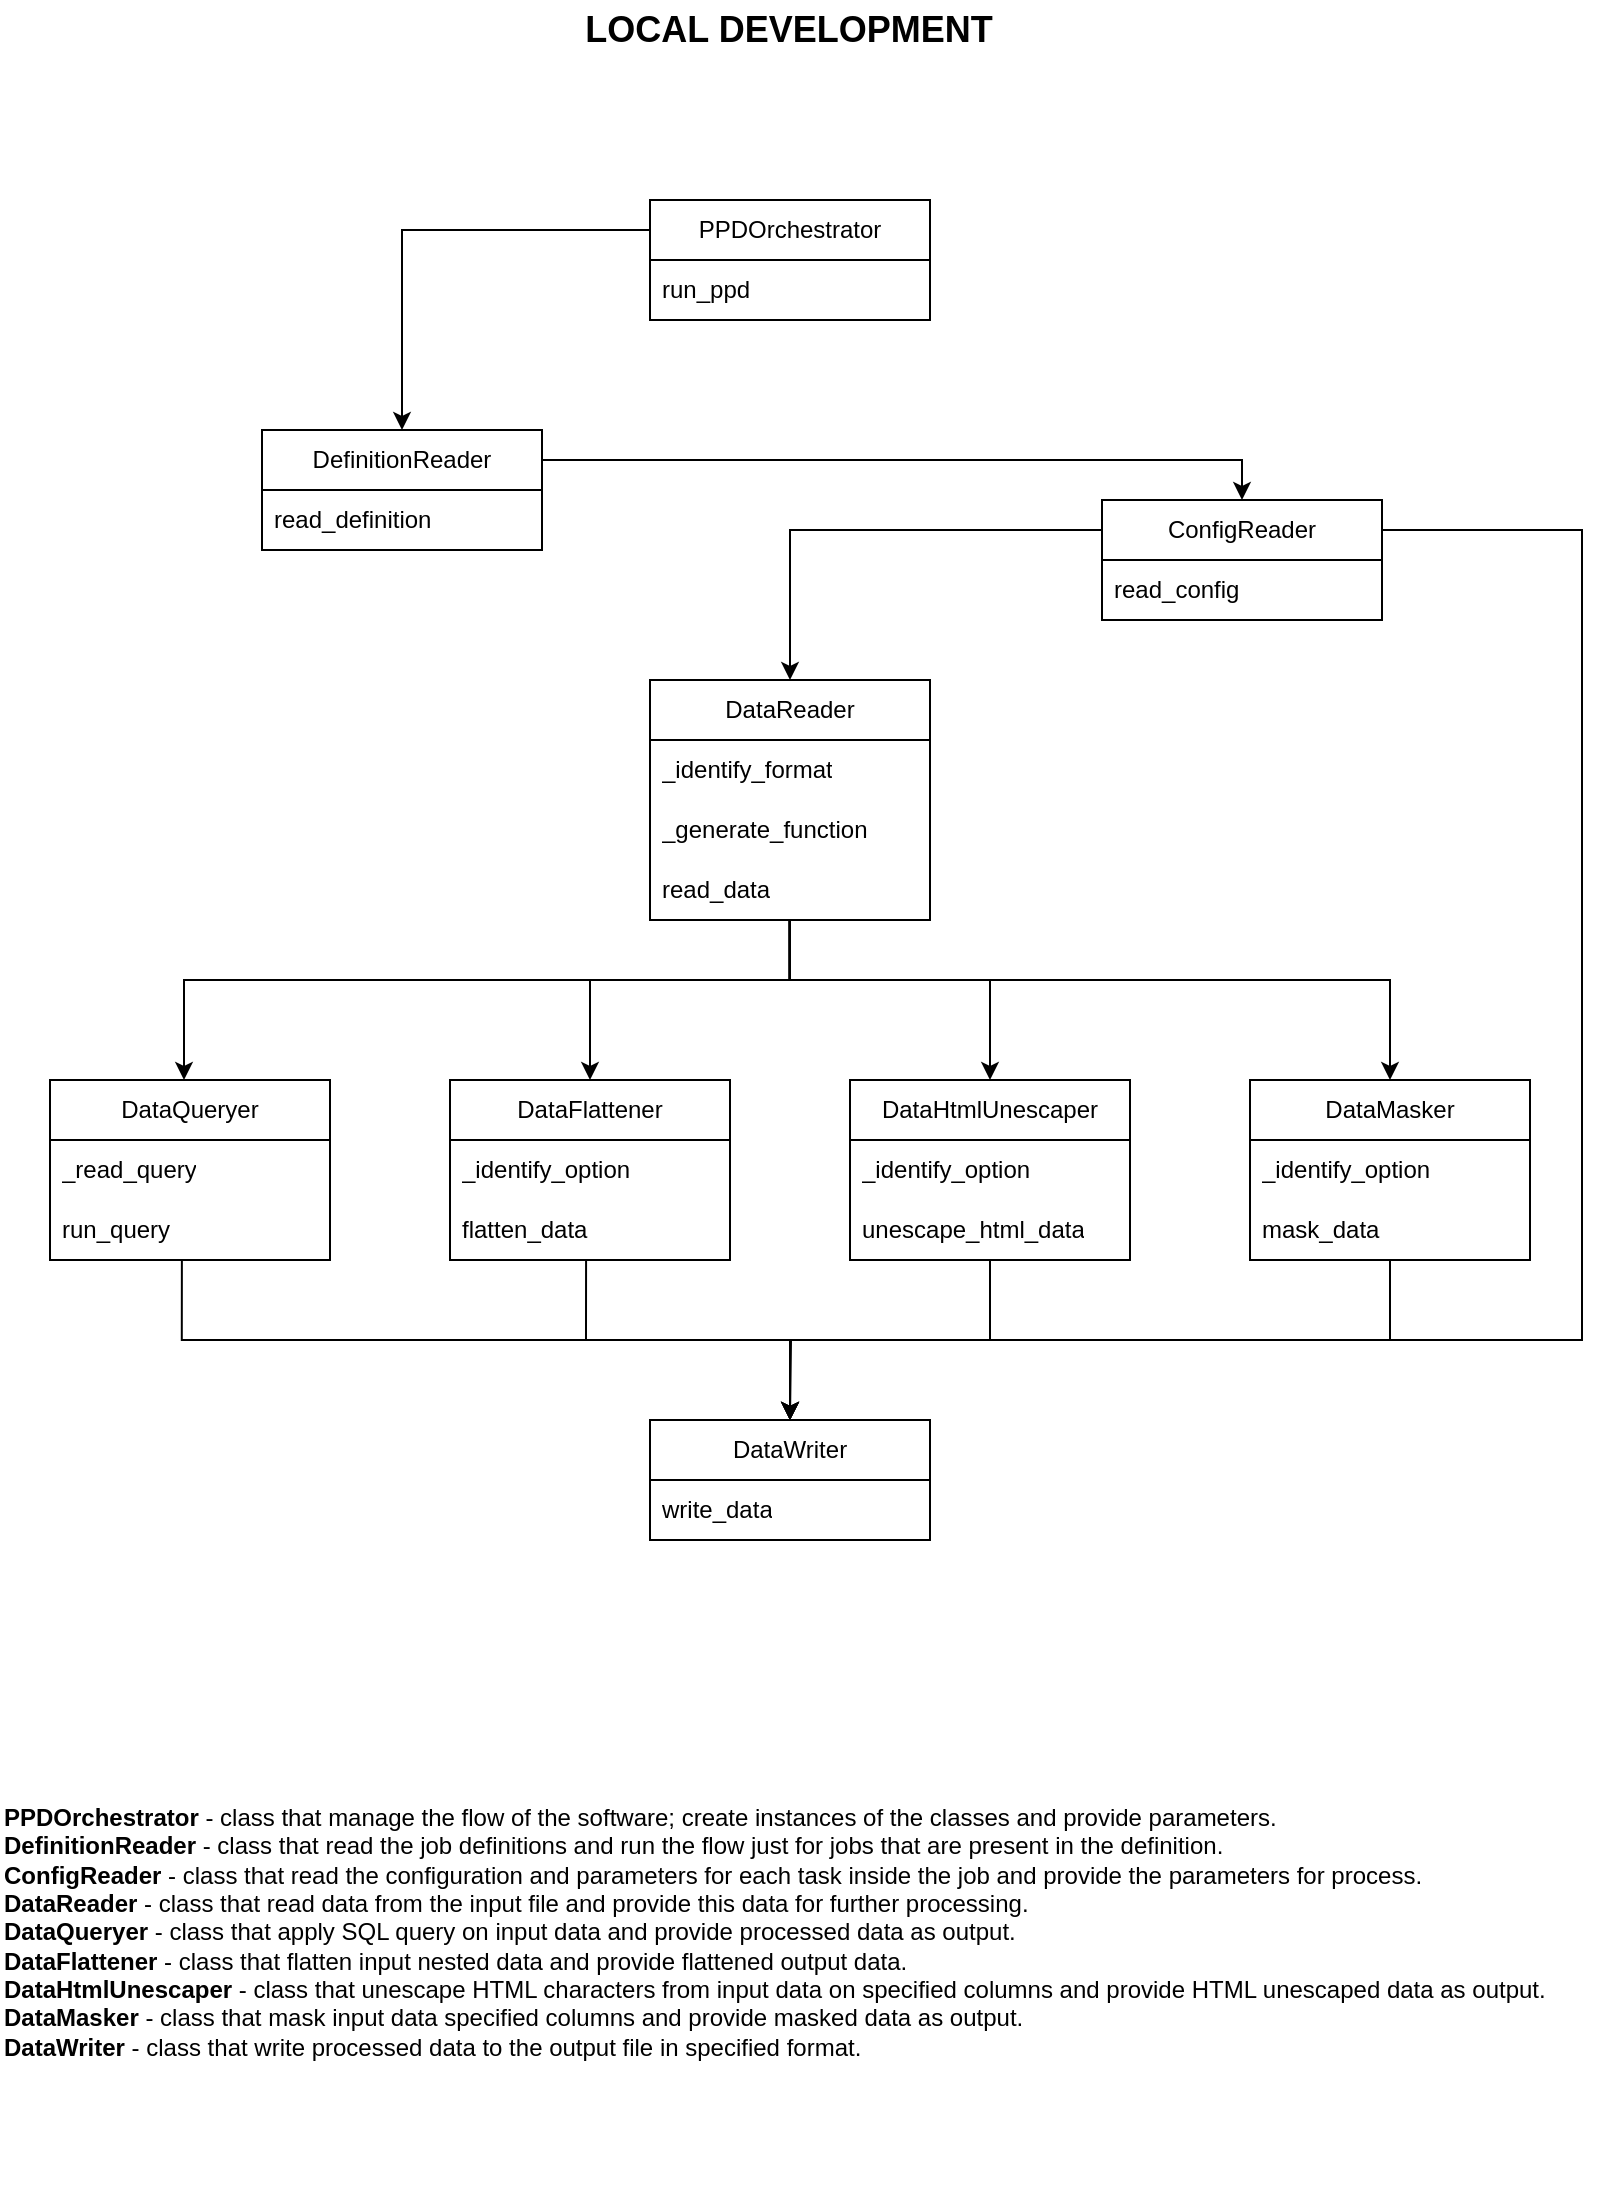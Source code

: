 <mxfile version="24.6.4" type="device">
  <diagram name="Page-1" id="IT2reVfVtaHP2_QXj5bb">
    <mxGraphModel dx="954" dy="640" grid="1" gridSize="10" guides="1" tooltips="1" connect="1" arrows="1" fold="1" page="1" pageScale="1" pageWidth="827" pageHeight="1169" math="0" shadow="0">
      <root>
        <mxCell id="0" />
        <mxCell id="1" parent="0" />
        <mxCell id="1daDKnlqkYOg5eeWBVvi-1" value="&lt;font style=&quot;font-size: 18px;&quot;&gt;&lt;b style=&quot;&quot;&gt;LOCAL DEVELOPMENT&lt;/b&gt;&lt;/font&gt;" style="text;html=1;align=center;verticalAlign=middle;whiteSpace=wrap;rounded=0;" vertex="1" parent="1">
          <mxGeometry x="303" y="39" width="221" height="30" as="geometry" />
        </mxCell>
        <mxCell id="1daDKnlqkYOg5eeWBVvi-39" value="" style="edgeStyle=orthogonalEdgeStyle;rounded=0;orthogonalLoop=1;jettySize=auto;html=1;exitX=0;exitY=0.25;exitDx=0;exitDy=0;entryX=0.5;entryY=0;entryDx=0;entryDy=0;" edge="1" parent="1" source="1daDKnlqkYOg5eeWBVvi-2" target="1daDKnlqkYOg5eeWBVvi-13">
          <mxGeometry relative="1" as="geometry">
            <mxPoint x="480" y="319" as="targetPoint" />
          </mxGeometry>
        </mxCell>
        <mxCell id="1daDKnlqkYOg5eeWBVvi-51" value="" style="edgeStyle=orthogonalEdgeStyle;rounded=0;orthogonalLoop=1;jettySize=auto;html=1;entryX=0.5;entryY=0;entryDx=0;entryDy=0;exitX=1;exitY=0.25;exitDx=0;exitDy=0;" edge="1" parent="1" source="1daDKnlqkYOg5eeWBVvi-2" target="1daDKnlqkYOg5eeWBVvi-17">
          <mxGeometry relative="1" as="geometry">
            <mxPoint x="800" y="319" as="targetPoint" />
            <Array as="points">
              <mxPoint x="810" y="304" />
              <mxPoint x="810" y="709" />
              <mxPoint x="414" y="709" />
            </Array>
          </mxGeometry>
        </mxCell>
        <mxCell id="1daDKnlqkYOg5eeWBVvi-2" value="ConfigReader" style="swimlane;fontStyle=0;childLayout=stackLayout;horizontal=1;startSize=30;horizontalStack=0;resizeParent=1;resizeParentMax=0;resizeLast=0;collapsible=1;marginBottom=0;whiteSpace=wrap;html=1;" vertex="1" parent="1">
          <mxGeometry x="570" y="289" width="140" height="60" as="geometry" />
        </mxCell>
        <mxCell id="1daDKnlqkYOg5eeWBVvi-3" value="read_config" style="text;strokeColor=none;fillColor=none;align=left;verticalAlign=middle;spacingLeft=4;spacingRight=4;overflow=hidden;points=[[0,0.5],[1,0.5]];portConstraint=eastwest;rotatable=0;whiteSpace=wrap;html=1;" vertex="1" parent="1daDKnlqkYOg5eeWBVvi-2">
          <mxGeometry y="30" width="140" height="30" as="geometry" />
        </mxCell>
        <mxCell id="1daDKnlqkYOg5eeWBVvi-37" value="" style="edgeStyle=orthogonalEdgeStyle;rounded=0;orthogonalLoop=1;jettySize=auto;html=1;entryX=0.5;entryY=0;entryDx=0;entryDy=0;exitX=1;exitY=0.25;exitDx=0;exitDy=0;" edge="1" parent="1" source="1daDKnlqkYOg5eeWBVvi-9" target="1daDKnlqkYOg5eeWBVvi-2">
          <mxGeometry relative="1" as="geometry">
            <mxPoint x="390" y="279" as="targetPoint" />
            <Array as="points">
              <mxPoint x="640" y="269" />
            </Array>
          </mxGeometry>
        </mxCell>
        <mxCell id="1daDKnlqkYOg5eeWBVvi-9" value="DefinitionReader" style="swimlane;fontStyle=0;childLayout=stackLayout;horizontal=1;startSize=30;horizontalStack=0;resizeParent=1;resizeParentMax=0;resizeLast=0;collapsible=1;marginBottom=0;whiteSpace=wrap;html=1;" vertex="1" parent="1">
          <mxGeometry x="150" y="254" width="140" height="60" as="geometry" />
        </mxCell>
        <mxCell id="1daDKnlqkYOg5eeWBVvi-10" value="read_definition" style="text;strokeColor=none;fillColor=none;align=left;verticalAlign=middle;spacingLeft=4;spacingRight=4;overflow=hidden;points=[[0,0.5],[1,0.5]];portConstraint=eastwest;rotatable=0;whiteSpace=wrap;html=1;" vertex="1" parent="1daDKnlqkYOg5eeWBVvi-9">
          <mxGeometry y="30" width="140" height="30" as="geometry" />
        </mxCell>
        <mxCell id="1daDKnlqkYOg5eeWBVvi-35" value="" style="edgeStyle=orthogonalEdgeStyle;rounded=0;orthogonalLoop=1;jettySize=auto;html=1;entryX=0.5;entryY=0;entryDx=0;entryDy=0;exitX=0;exitY=0.25;exitDx=0;exitDy=0;" edge="1" parent="1" source="1daDKnlqkYOg5eeWBVvi-11" target="1daDKnlqkYOg5eeWBVvi-9">
          <mxGeometry relative="1" as="geometry">
            <mxPoint x="254" y="169" as="targetPoint" />
          </mxGeometry>
        </mxCell>
        <mxCell id="1daDKnlqkYOg5eeWBVvi-11" value="PPDOrchestrator" style="swimlane;fontStyle=0;childLayout=stackLayout;horizontal=1;startSize=30;horizontalStack=0;resizeParent=1;resizeParentMax=0;resizeLast=0;collapsible=1;marginBottom=0;whiteSpace=wrap;html=1;" vertex="1" parent="1">
          <mxGeometry x="344" y="139" width="140" height="60" as="geometry" />
        </mxCell>
        <mxCell id="1daDKnlqkYOg5eeWBVvi-12" value="run_ppd" style="text;strokeColor=none;fillColor=none;align=left;verticalAlign=middle;spacingLeft=4;spacingRight=4;overflow=hidden;points=[[0,0.5],[1,0.5]];portConstraint=eastwest;rotatable=0;whiteSpace=wrap;html=1;" vertex="1" parent="1daDKnlqkYOg5eeWBVvi-11">
          <mxGeometry y="30" width="140" height="30" as="geometry" />
        </mxCell>
        <mxCell id="1daDKnlqkYOg5eeWBVvi-40" value="" style="edgeStyle=orthogonalEdgeStyle;rounded=0;orthogonalLoop=1;jettySize=auto;html=1;entryX=0.5;entryY=0;entryDx=0;entryDy=0;exitX=0.497;exitY=1.007;exitDx=0;exitDy=0;exitPerimeter=0;" edge="1" parent="1" source="1daDKnlqkYOg5eeWBVvi-16">
          <mxGeometry relative="1" as="geometry">
            <mxPoint x="410.86" y="499.21" as="sourcePoint" />
            <mxPoint x="111" y="579" as="targetPoint" />
            <Array as="points">
              <mxPoint x="414" y="529" />
              <mxPoint x="111" y="529" />
            </Array>
          </mxGeometry>
        </mxCell>
        <mxCell id="1daDKnlqkYOg5eeWBVvi-41" value="" style="edgeStyle=orthogonalEdgeStyle;rounded=0;orthogonalLoop=1;jettySize=auto;html=1;entryX=0.5;entryY=0;entryDx=0;entryDy=0;" edge="1" parent="1" source="1daDKnlqkYOg5eeWBVvi-13" target="1daDKnlqkYOg5eeWBVvi-30">
          <mxGeometry relative="1" as="geometry">
            <Array as="points">
              <mxPoint x="414" y="529" />
              <mxPoint x="514" y="529" />
            </Array>
          </mxGeometry>
        </mxCell>
        <mxCell id="1daDKnlqkYOg5eeWBVvi-42" value="" style="edgeStyle=orthogonalEdgeStyle;rounded=0;orthogonalLoop=1;jettySize=auto;html=1;entryX=0.5;entryY=0;entryDx=0;entryDy=0;" edge="1" parent="1" source="1daDKnlqkYOg5eeWBVvi-13" target="1daDKnlqkYOg5eeWBVvi-27">
          <mxGeometry relative="1" as="geometry">
            <Array as="points">
              <mxPoint x="414" y="529" />
              <mxPoint x="314" y="529" />
            </Array>
          </mxGeometry>
        </mxCell>
        <mxCell id="1daDKnlqkYOg5eeWBVvi-43" value="" style="edgeStyle=orthogonalEdgeStyle;rounded=0;orthogonalLoop=1;jettySize=auto;html=1;entryX=0.5;entryY=0;entryDx=0;entryDy=0;exitX=0.5;exitY=1;exitDx=0;exitDy=0;exitPerimeter=0;" edge="1" parent="1" source="1daDKnlqkYOg5eeWBVvi-16" target="1daDKnlqkYOg5eeWBVvi-21">
          <mxGeometry relative="1" as="geometry">
            <Array as="points">
              <mxPoint x="414" y="529" />
              <mxPoint x="714" y="529" />
            </Array>
          </mxGeometry>
        </mxCell>
        <mxCell id="1daDKnlqkYOg5eeWBVvi-13" value="DataReader" style="swimlane;fontStyle=0;childLayout=stackLayout;horizontal=1;startSize=30;horizontalStack=0;resizeParent=1;resizeParentMax=0;resizeLast=0;collapsible=1;marginBottom=0;whiteSpace=wrap;html=1;" vertex="1" parent="1">
          <mxGeometry x="344" y="379" width="140" height="120" as="geometry" />
        </mxCell>
        <mxCell id="1daDKnlqkYOg5eeWBVvi-14" value="_identify_format" style="text;strokeColor=none;fillColor=none;align=left;verticalAlign=middle;spacingLeft=4;spacingRight=4;overflow=hidden;points=[[0,0.5],[1,0.5]];portConstraint=eastwest;rotatable=0;whiteSpace=wrap;html=1;" vertex="1" parent="1daDKnlqkYOg5eeWBVvi-13">
          <mxGeometry y="30" width="140" height="30" as="geometry" />
        </mxCell>
        <mxCell id="1daDKnlqkYOg5eeWBVvi-15" value="_generate_function" style="text;strokeColor=none;fillColor=none;align=left;verticalAlign=middle;spacingLeft=4;spacingRight=4;overflow=hidden;points=[[0,0.5],[1,0.5]];portConstraint=eastwest;rotatable=0;whiteSpace=wrap;html=1;" vertex="1" parent="1daDKnlqkYOg5eeWBVvi-13">
          <mxGeometry y="60" width="140" height="30" as="geometry" />
        </mxCell>
        <mxCell id="1daDKnlqkYOg5eeWBVvi-16" value="read_data" style="text;strokeColor=none;fillColor=none;align=left;verticalAlign=middle;spacingLeft=4;spacingRight=4;overflow=hidden;points=[[0,0.5],[1,0.5]];portConstraint=eastwest;rotatable=0;whiteSpace=wrap;html=1;" vertex="1" parent="1daDKnlqkYOg5eeWBVvi-13">
          <mxGeometry y="90" width="140" height="30" as="geometry" />
        </mxCell>
        <mxCell id="1daDKnlqkYOg5eeWBVvi-17" value="DataWriter" style="swimlane;fontStyle=0;childLayout=stackLayout;horizontal=1;startSize=30;horizontalStack=0;resizeParent=1;resizeParentMax=0;resizeLast=0;collapsible=1;marginBottom=0;whiteSpace=wrap;html=1;" vertex="1" parent="1">
          <mxGeometry x="344" y="749" width="140" height="60" as="geometry" />
        </mxCell>
        <mxCell id="1daDKnlqkYOg5eeWBVvi-20" value="write_data" style="text;strokeColor=none;fillColor=none;align=left;verticalAlign=middle;spacingLeft=4;spacingRight=4;overflow=hidden;points=[[0,0.5],[1,0.5]];portConstraint=eastwest;rotatable=0;whiteSpace=wrap;html=1;" vertex="1" parent="1daDKnlqkYOg5eeWBVvi-17">
          <mxGeometry y="30" width="140" height="30" as="geometry" />
        </mxCell>
        <mxCell id="1daDKnlqkYOg5eeWBVvi-49" value="" style="edgeStyle=orthogonalEdgeStyle;rounded=0;orthogonalLoop=1;jettySize=auto;html=1;entryX=0.5;entryY=0;entryDx=0;entryDy=0;" edge="1" parent="1" source="1daDKnlqkYOg5eeWBVvi-21" target="1daDKnlqkYOg5eeWBVvi-17">
          <mxGeometry relative="1" as="geometry">
            <mxPoint x="440" y="719" as="targetPoint" />
            <Array as="points">
              <mxPoint x="714" y="709" />
              <mxPoint x="414" y="709" />
            </Array>
          </mxGeometry>
        </mxCell>
        <mxCell id="1daDKnlqkYOg5eeWBVvi-21" value="DataMasker" style="swimlane;fontStyle=0;childLayout=stackLayout;horizontal=1;startSize=30;horizontalStack=0;resizeParent=1;resizeParentMax=0;resizeLast=0;collapsible=1;marginBottom=0;whiteSpace=wrap;html=1;" vertex="1" parent="1">
          <mxGeometry x="644" y="579" width="140" height="90" as="geometry" />
        </mxCell>
        <mxCell id="1daDKnlqkYOg5eeWBVvi-22" value="_identify_option" style="text;strokeColor=none;fillColor=none;align=left;verticalAlign=middle;spacingLeft=4;spacingRight=4;overflow=hidden;points=[[0,0.5],[1,0.5]];portConstraint=eastwest;rotatable=0;whiteSpace=wrap;html=1;" vertex="1" parent="1daDKnlqkYOg5eeWBVvi-21">
          <mxGeometry y="30" width="140" height="30" as="geometry" />
        </mxCell>
        <mxCell id="1daDKnlqkYOg5eeWBVvi-23" value="mask_data" style="text;strokeColor=none;fillColor=none;align=left;verticalAlign=middle;spacingLeft=4;spacingRight=4;overflow=hidden;points=[[0,0.5],[1,0.5]];portConstraint=eastwest;rotatable=0;whiteSpace=wrap;html=1;" vertex="1" parent="1daDKnlqkYOg5eeWBVvi-21">
          <mxGeometry y="60" width="140" height="30" as="geometry" />
        </mxCell>
        <mxCell id="1daDKnlqkYOg5eeWBVvi-45" value="" style="edgeStyle=orthogonalEdgeStyle;rounded=0;orthogonalLoop=1;jettySize=auto;html=1;entryX=0.5;entryY=0;entryDx=0;entryDy=0;exitX=0.471;exitY=1;exitDx=0;exitDy=0;exitPerimeter=0;" edge="1" parent="1" source="1daDKnlqkYOg5eeWBVvi-26" target="1daDKnlqkYOg5eeWBVvi-17">
          <mxGeometry relative="1" as="geometry">
            <mxPoint x="114" y="764" as="targetPoint" />
          </mxGeometry>
        </mxCell>
        <mxCell id="1daDKnlqkYOg5eeWBVvi-24" value="DataQueryer" style="swimlane;fontStyle=0;childLayout=stackLayout;horizontal=1;startSize=30;horizontalStack=0;resizeParent=1;resizeParentMax=0;resizeLast=0;collapsible=1;marginBottom=0;whiteSpace=wrap;html=1;" vertex="1" parent="1">
          <mxGeometry x="44" y="579" width="140" height="90" as="geometry" />
        </mxCell>
        <mxCell id="1daDKnlqkYOg5eeWBVvi-25" value="_read_query" style="text;strokeColor=none;fillColor=none;align=left;verticalAlign=middle;spacingLeft=4;spacingRight=4;overflow=hidden;points=[[0,0.5],[1,0.5]];portConstraint=eastwest;rotatable=0;whiteSpace=wrap;html=1;" vertex="1" parent="1daDKnlqkYOg5eeWBVvi-24">
          <mxGeometry y="30" width="140" height="30" as="geometry" />
        </mxCell>
        <mxCell id="1daDKnlqkYOg5eeWBVvi-26" value="run_query" style="text;strokeColor=none;fillColor=none;align=left;verticalAlign=middle;spacingLeft=4;spacingRight=4;overflow=hidden;points=[[0,0.5],[1,0.5]];portConstraint=eastwest;rotatable=0;whiteSpace=wrap;html=1;" vertex="1" parent="1daDKnlqkYOg5eeWBVvi-24">
          <mxGeometry y="60" width="140" height="30" as="geometry" />
        </mxCell>
        <mxCell id="1daDKnlqkYOg5eeWBVvi-46" value="" style="edgeStyle=orthogonalEdgeStyle;rounded=0;orthogonalLoop=1;jettySize=auto;html=1;exitX=0.486;exitY=1;exitDx=0;exitDy=0;exitPerimeter=0;" edge="1" parent="1" source="1daDKnlqkYOg5eeWBVvi-29">
          <mxGeometry relative="1" as="geometry">
            <mxPoint x="414" y="749" as="targetPoint" />
          </mxGeometry>
        </mxCell>
        <mxCell id="1daDKnlqkYOg5eeWBVvi-27" value="DataFlattener" style="swimlane;fontStyle=0;childLayout=stackLayout;horizontal=1;startSize=30;horizontalStack=0;resizeParent=1;resizeParentMax=0;resizeLast=0;collapsible=1;marginBottom=0;whiteSpace=wrap;html=1;" vertex="1" parent="1">
          <mxGeometry x="244" y="579" width="140" height="90" as="geometry" />
        </mxCell>
        <mxCell id="1daDKnlqkYOg5eeWBVvi-28" value="_identify_option" style="text;strokeColor=none;fillColor=none;align=left;verticalAlign=middle;spacingLeft=4;spacingRight=4;overflow=hidden;points=[[0,0.5],[1,0.5]];portConstraint=eastwest;rotatable=0;whiteSpace=wrap;html=1;" vertex="1" parent="1daDKnlqkYOg5eeWBVvi-27">
          <mxGeometry y="30" width="140" height="30" as="geometry" />
        </mxCell>
        <mxCell id="1daDKnlqkYOg5eeWBVvi-29" value="flatten_data" style="text;strokeColor=none;fillColor=none;align=left;verticalAlign=middle;spacingLeft=4;spacingRight=4;overflow=hidden;points=[[0,0.5],[1,0.5]];portConstraint=eastwest;rotatable=0;whiteSpace=wrap;html=1;" vertex="1" parent="1daDKnlqkYOg5eeWBVvi-27">
          <mxGeometry y="60" width="140" height="30" as="geometry" />
        </mxCell>
        <mxCell id="1daDKnlqkYOg5eeWBVvi-47" value="" style="edgeStyle=orthogonalEdgeStyle;rounded=0;orthogonalLoop=1;jettySize=auto;html=1;entryX=0.5;entryY=0;entryDx=0;entryDy=0;" edge="1" parent="1" source="1daDKnlqkYOg5eeWBVvi-30" target="1daDKnlqkYOg5eeWBVvi-17">
          <mxGeometry relative="1" as="geometry" />
        </mxCell>
        <mxCell id="1daDKnlqkYOg5eeWBVvi-30" value="DataHtmlUnescaper" style="swimlane;fontStyle=0;childLayout=stackLayout;horizontal=1;startSize=30;horizontalStack=0;resizeParent=1;resizeParentMax=0;resizeLast=0;collapsible=1;marginBottom=0;whiteSpace=wrap;html=1;" vertex="1" parent="1">
          <mxGeometry x="444" y="579" width="140" height="90" as="geometry" />
        </mxCell>
        <mxCell id="1daDKnlqkYOg5eeWBVvi-31" value="_identify_option" style="text;strokeColor=none;fillColor=none;align=left;verticalAlign=middle;spacingLeft=4;spacingRight=4;overflow=hidden;points=[[0,0.5],[1,0.5]];portConstraint=eastwest;rotatable=0;whiteSpace=wrap;html=1;" vertex="1" parent="1daDKnlqkYOg5eeWBVvi-30">
          <mxGeometry y="30" width="140" height="30" as="geometry" />
        </mxCell>
        <mxCell id="1daDKnlqkYOg5eeWBVvi-32" value="unescape_html_data" style="text;strokeColor=none;fillColor=none;align=left;verticalAlign=middle;spacingLeft=4;spacingRight=4;overflow=hidden;points=[[0,0.5],[1,0.5]];portConstraint=eastwest;rotatable=0;whiteSpace=wrap;html=1;" vertex="1" parent="1daDKnlqkYOg5eeWBVvi-30">
          <mxGeometry y="60" width="140" height="30" as="geometry" />
        </mxCell>
        <mxCell id="1daDKnlqkYOg5eeWBVvi-52" value="&lt;b&gt;PPDOrchestrator&lt;/b&gt; - class that manage the flow of the software; create instances of the classes and provide parameters.&lt;div&gt;&lt;b&gt;DefinitionReader&lt;/b&gt; - class that read the job definitions and run the flow just for jobs that are present in the definition.&lt;/div&gt;&lt;div&gt;&lt;b&gt;ConfigReader&lt;/b&gt; - class that read the configuration and parameters for each task inside the job and provide the parameters for process.&lt;/div&gt;&lt;div&gt;&lt;b&gt;DataReader&lt;/b&gt; - class that read data from the input file and provide this data for further processing.&lt;/div&gt;&lt;div&gt;&lt;b&gt;DataQueryer&lt;/b&gt; - class that apply SQL query on input data and provide processed data as output.&lt;/div&gt;&lt;div&gt;&lt;b&gt;DataFlattener&lt;/b&gt; - class that flatten input nested data and provide flattened output data.&lt;/div&gt;&lt;div&gt;&lt;b&gt;DataHtmlUnescaper&lt;/b&gt; - class that unescape HTML characters from input data on specified columns and provide HTML unescaped data as output.&lt;/div&gt;&lt;div&gt;&lt;b&gt;DataMasker&lt;/b&gt; - class that mask input data specified columns and provide masked data as output.&lt;/div&gt;&lt;div&gt;&lt;b&gt;DataWriter&lt;/b&gt; - class that write processed data to the output file in specified format.&lt;/div&gt;" style="text;html=1;align=left;verticalAlign=middle;whiteSpace=wrap;rounded=0;" vertex="1" parent="1">
          <mxGeometry x="19" y="870" width="790" height="270" as="geometry" />
        </mxCell>
      </root>
    </mxGraphModel>
  </diagram>
</mxfile>
